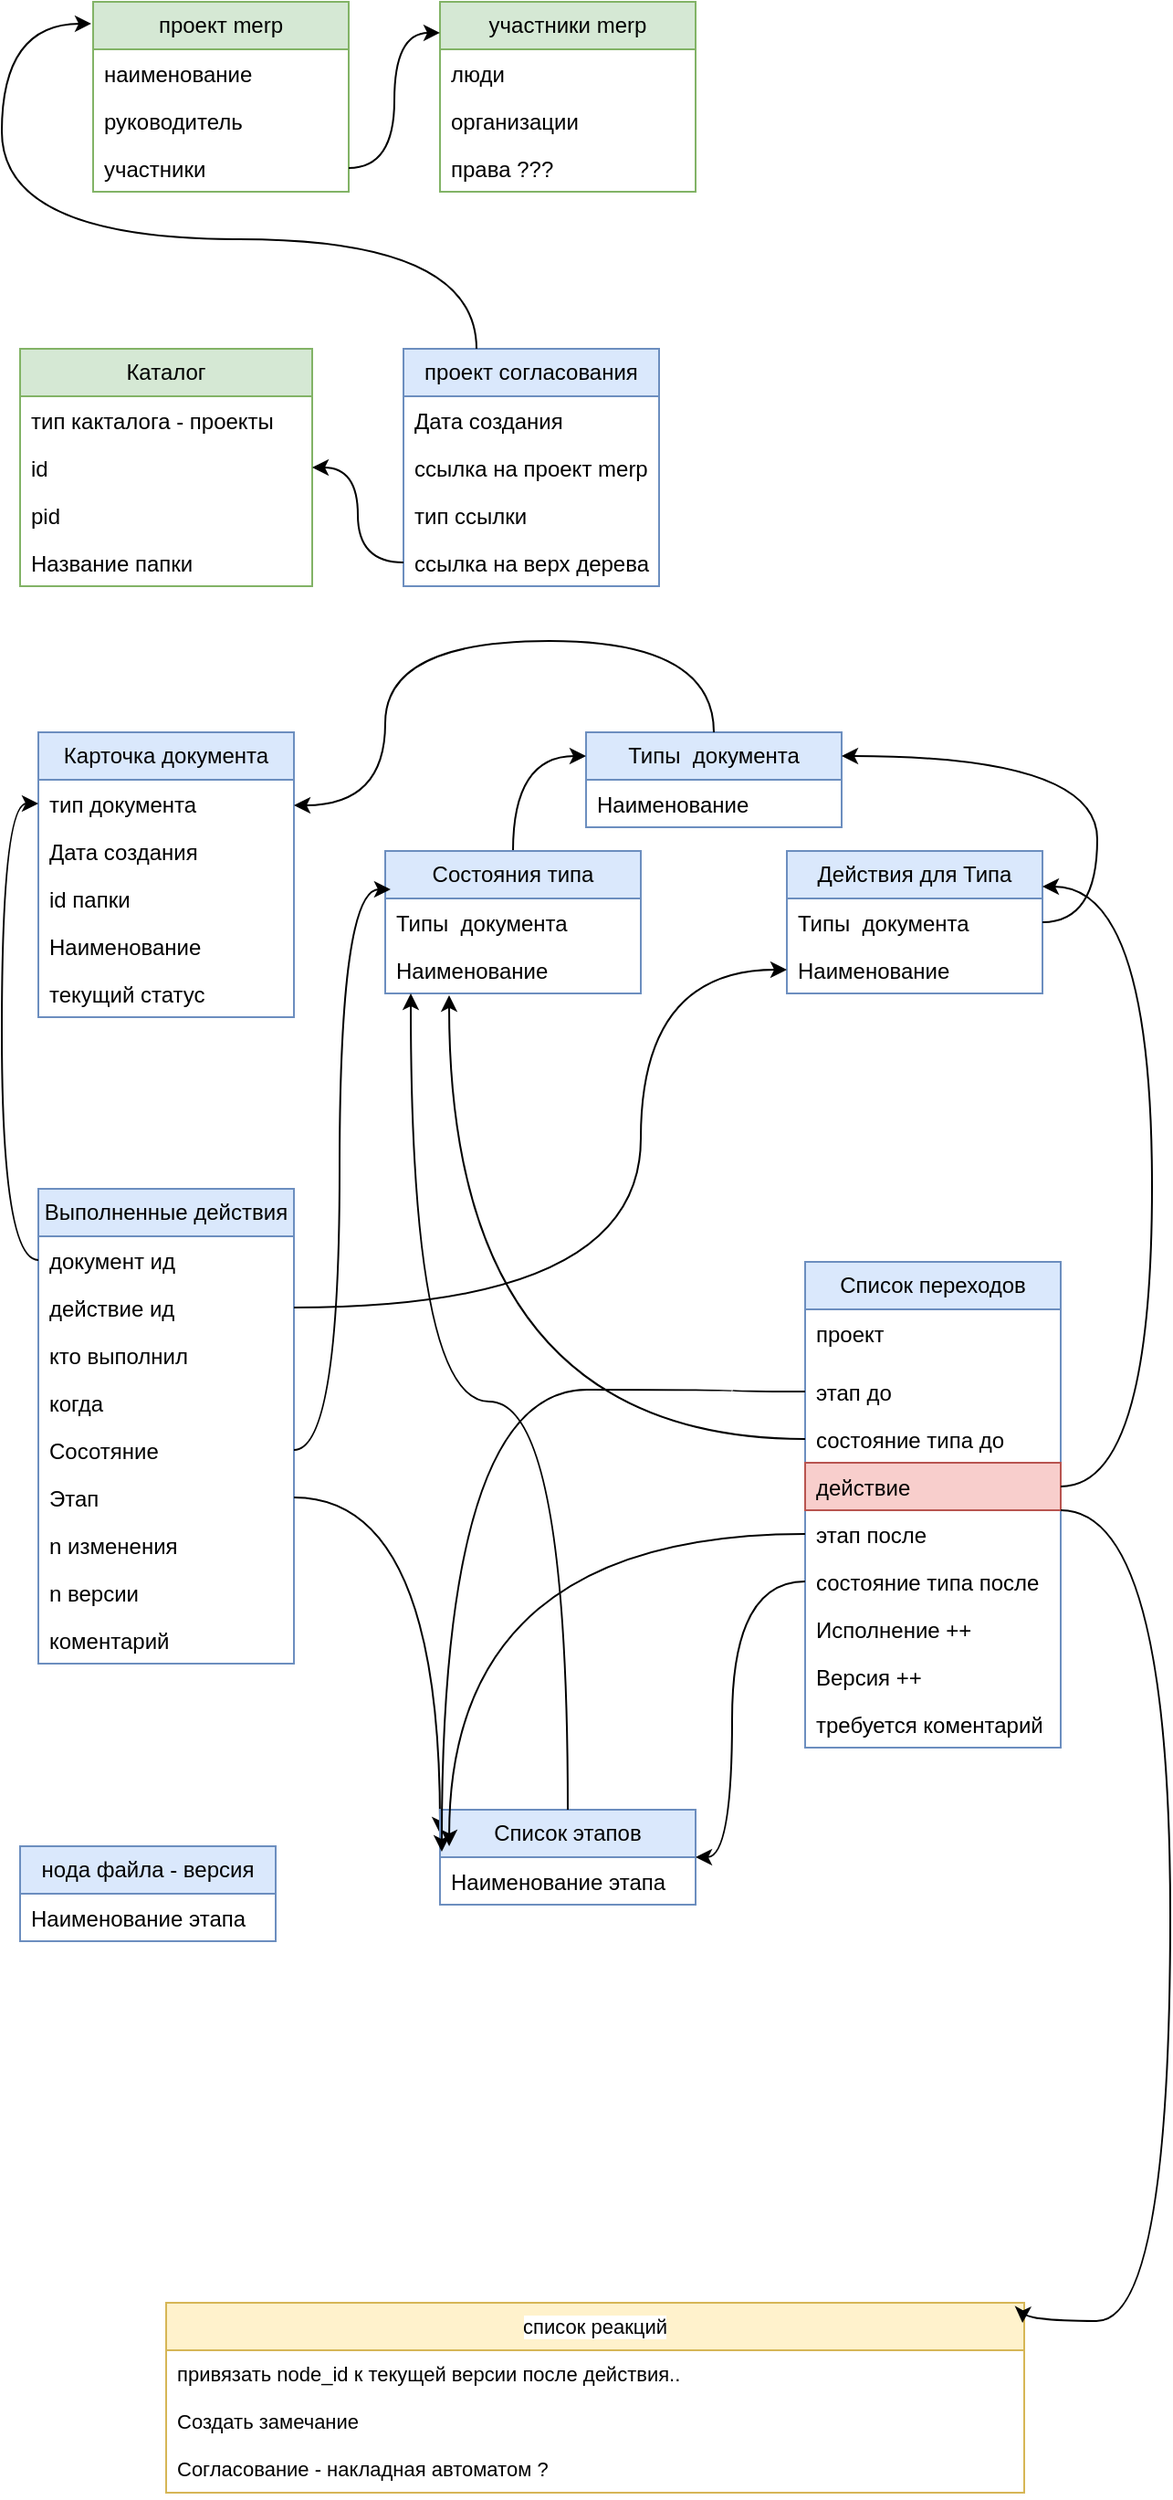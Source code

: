 <mxfile version="28.0.9">
  <diagram name="Страница — 1" id="qY-ceY6YsEqjKeT4OjQo">
    <mxGraphModel dx="706" dy="1591" grid="1" gridSize="10" guides="1" tooltips="1" connect="1" arrows="1" fold="1" page="1" pageScale="1" pageWidth="827" pageHeight="1169" math="0" shadow="0">
      <root>
        <mxCell id="0" />
        <mxCell id="1" parent="0" />
        <mxCell id="eh1QisMZtzwuEmrwzuFO-1" value="проект merp" style="swimlane;fontStyle=0;childLayout=stackLayout;horizontal=1;startSize=26;fillColor=#d5e8d4;horizontalStack=0;resizeParent=1;resizeParentMax=0;resizeLast=0;collapsible=1;marginBottom=0;whiteSpace=wrap;html=1;strokeColor=#82b366;" vertex="1" parent="1">
          <mxGeometry x="70" y="120" width="140" height="104" as="geometry" />
        </mxCell>
        <mxCell id="eh1QisMZtzwuEmrwzuFO-2" value="наименование" style="text;strokeColor=none;fillColor=none;align=left;verticalAlign=top;spacingLeft=4;spacingRight=4;overflow=hidden;rotatable=0;points=[[0,0.5],[1,0.5]];portConstraint=eastwest;whiteSpace=wrap;html=1;" vertex="1" parent="eh1QisMZtzwuEmrwzuFO-1">
          <mxGeometry y="26" width="140" height="26" as="geometry" />
        </mxCell>
        <mxCell id="eh1QisMZtzwuEmrwzuFO-3" value="руководитель" style="text;strokeColor=none;fillColor=none;align=left;verticalAlign=top;spacingLeft=4;spacingRight=4;overflow=hidden;rotatable=0;points=[[0,0.5],[1,0.5]];portConstraint=eastwest;whiteSpace=wrap;html=1;" vertex="1" parent="eh1QisMZtzwuEmrwzuFO-1">
          <mxGeometry y="52" width="140" height="26" as="geometry" />
        </mxCell>
        <mxCell id="eh1QisMZtzwuEmrwzuFO-4" value="&lt;div&gt;участники&lt;/div&gt;&lt;div&gt;&lt;br&gt;&lt;/div&gt;" style="text;strokeColor=none;fillColor=none;align=left;verticalAlign=top;spacingLeft=4;spacingRight=4;overflow=hidden;rotatable=0;points=[[0,0.5],[1,0.5]];portConstraint=eastwest;whiteSpace=wrap;html=1;" vertex="1" parent="eh1QisMZtzwuEmrwzuFO-1">
          <mxGeometry y="78" width="140" height="26" as="geometry" />
        </mxCell>
        <mxCell id="eh1QisMZtzwuEmrwzuFO-5" value="участники merp" style="swimlane;fontStyle=0;childLayout=stackLayout;horizontal=1;startSize=26;fillColor=#d5e8d4;horizontalStack=0;resizeParent=1;resizeParentMax=0;resizeLast=0;collapsible=1;marginBottom=0;whiteSpace=wrap;html=1;strokeColor=#82b366;" vertex="1" parent="1">
          <mxGeometry x="260" y="120" width="140" height="104" as="geometry" />
        </mxCell>
        <mxCell id="eh1QisMZtzwuEmrwzuFO-6" value="люди" style="text;strokeColor=none;fillColor=none;align=left;verticalAlign=top;spacingLeft=4;spacingRight=4;overflow=hidden;rotatable=0;points=[[0,0.5],[1,0.5]];portConstraint=eastwest;whiteSpace=wrap;html=1;" vertex="1" parent="eh1QisMZtzwuEmrwzuFO-5">
          <mxGeometry y="26" width="140" height="26" as="geometry" />
        </mxCell>
        <mxCell id="eh1QisMZtzwuEmrwzuFO-7" value="организации" style="text;strokeColor=none;fillColor=none;align=left;verticalAlign=top;spacingLeft=4;spacingRight=4;overflow=hidden;rotatable=0;points=[[0,0.5],[1,0.5]];portConstraint=eastwest;whiteSpace=wrap;html=1;" vertex="1" parent="eh1QisMZtzwuEmrwzuFO-5">
          <mxGeometry y="52" width="140" height="26" as="geometry" />
        </mxCell>
        <mxCell id="eh1QisMZtzwuEmrwzuFO-8" value="права ???" style="text;strokeColor=none;fillColor=none;align=left;verticalAlign=top;spacingLeft=4;spacingRight=4;overflow=hidden;rotatable=0;points=[[0,0.5],[1,0.5]];portConstraint=eastwest;whiteSpace=wrap;html=1;" vertex="1" parent="eh1QisMZtzwuEmrwzuFO-5">
          <mxGeometry y="78" width="140" height="26" as="geometry" />
        </mxCell>
        <mxCell id="eh1QisMZtzwuEmrwzuFO-9" style="edgeStyle=orthogonalEdgeStyle;rounded=0;orthogonalLoop=1;jettySize=auto;html=1;entryX=0;entryY=0.163;entryDx=0;entryDy=0;entryPerimeter=0;curved=1;" edge="1" parent="1" source="eh1QisMZtzwuEmrwzuFO-4" target="eh1QisMZtzwuEmrwzuFO-5">
          <mxGeometry relative="1" as="geometry" />
        </mxCell>
        <mxCell id="eh1QisMZtzwuEmrwzuFO-10" value="проект согласования" style="swimlane;fontStyle=0;childLayout=stackLayout;horizontal=1;startSize=26;fillColor=#dae8fc;horizontalStack=0;resizeParent=1;resizeParentMax=0;resizeLast=0;collapsible=1;marginBottom=0;whiteSpace=wrap;html=1;strokeColor=#6c8ebf;" vertex="1" parent="1">
          <mxGeometry x="240" y="310" width="140" height="130" as="geometry" />
        </mxCell>
        <mxCell id="eh1QisMZtzwuEmrwzuFO-11" value="Дата создания" style="text;strokeColor=none;fillColor=none;align=left;verticalAlign=top;spacingLeft=4;spacingRight=4;overflow=hidden;rotatable=0;points=[[0,0.5],[1,0.5]];portConstraint=eastwest;whiteSpace=wrap;html=1;" vertex="1" parent="eh1QisMZtzwuEmrwzuFO-10">
          <mxGeometry y="26" width="140" height="26" as="geometry" />
        </mxCell>
        <mxCell id="eh1QisMZtzwuEmrwzuFO-12" value="ссылка на проект merp" style="text;strokeColor=none;fillColor=none;align=left;verticalAlign=top;spacingLeft=4;spacingRight=4;overflow=hidden;rotatable=0;points=[[0,0.5],[1,0.5]];portConstraint=eastwest;whiteSpace=wrap;html=1;" vertex="1" parent="eh1QisMZtzwuEmrwzuFO-10">
          <mxGeometry y="52" width="140" height="26" as="geometry" />
        </mxCell>
        <mxCell id="eh1QisMZtzwuEmrwzuFO-13" value="тип ссылки" style="text;strokeColor=none;fillColor=none;align=left;verticalAlign=top;spacingLeft=4;spacingRight=4;overflow=hidden;rotatable=0;points=[[0,0.5],[1,0.5]];portConstraint=eastwest;whiteSpace=wrap;html=1;" vertex="1" parent="eh1QisMZtzwuEmrwzuFO-10">
          <mxGeometry y="78" width="140" height="26" as="geometry" />
        </mxCell>
        <mxCell id="eh1QisMZtzwuEmrwzuFO-20" value="ссылка на верх дерева" style="text;strokeColor=none;fillColor=none;align=left;verticalAlign=top;spacingLeft=4;spacingRight=4;overflow=hidden;rotatable=0;points=[[0,0.5],[1,0.5]];portConstraint=eastwest;whiteSpace=wrap;html=1;" vertex="1" parent="eh1QisMZtzwuEmrwzuFO-10">
          <mxGeometry y="104" width="140" height="26" as="geometry" />
        </mxCell>
        <mxCell id="eh1QisMZtzwuEmrwzuFO-14" style="edgeStyle=orthogonalEdgeStyle;shape=connector;curved=1;rounded=0;orthogonalLoop=1;jettySize=auto;html=1;entryX=-0.007;entryY=0.115;entryDx=0;entryDy=0;entryPerimeter=0;strokeColor=default;align=center;verticalAlign=middle;fontFamily=Helvetica;fontSize=11;fontColor=default;labelBackgroundColor=default;endArrow=classic;" edge="1" parent="1" source="eh1QisMZtzwuEmrwzuFO-10" target="eh1QisMZtzwuEmrwzuFO-1">
          <mxGeometry relative="1" as="geometry">
            <Array as="points">
              <mxPoint x="280" y="250" />
              <mxPoint x="20" y="250" />
              <mxPoint x="20" y="132" />
            </Array>
          </mxGeometry>
        </mxCell>
        <mxCell id="eh1QisMZtzwuEmrwzuFO-15" value="&lt;div&gt;Каталог&lt;/div&gt;" style="swimlane;fontStyle=0;childLayout=stackLayout;horizontal=1;startSize=26;fillColor=#d5e8d4;horizontalStack=0;resizeParent=1;resizeParentMax=0;resizeLast=0;collapsible=1;marginBottom=0;whiteSpace=wrap;html=1;strokeColor=#82b366;" vertex="1" parent="1">
          <mxGeometry x="30" y="310" width="160" height="130" as="geometry" />
        </mxCell>
        <mxCell id="eh1QisMZtzwuEmrwzuFO-16" value="тип какталога - проекты" style="text;strokeColor=none;fillColor=none;align=left;verticalAlign=top;spacingLeft=4;spacingRight=4;overflow=hidden;rotatable=0;points=[[0,0.5],[1,0.5]];portConstraint=eastwest;whiteSpace=wrap;html=1;" vertex="1" parent="eh1QisMZtzwuEmrwzuFO-15">
          <mxGeometry y="26" width="160" height="26" as="geometry" />
        </mxCell>
        <mxCell id="eh1QisMZtzwuEmrwzuFO-17" value="id" style="text;strokeColor=none;fillColor=none;align=left;verticalAlign=top;spacingLeft=4;spacingRight=4;overflow=hidden;rotatable=0;points=[[0,0.5],[1,0.5]];portConstraint=eastwest;whiteSpace=wrap;html=1;" vertex="1" parent="eh1QisMZtzwuEmrwzuFO-15">
          <mxGeometry y="52" width="160" height="26" as="geometry" />
        </mxCell>
        <mxCell id="eh1QisMZtzwuEmrwzuFO-18" value="pid" style="text;strokeColor=none;fillColor=none;align=left;verticalAlign=top;spacingLeft=4;spacingRight=4;overflow=hidden;rotatable=0;points=[[0,0.5],[1,0.5]];portConstraint=eastwest;whiteSpace=wrap;html=1;" vertex="1" parent="eh1QisMZtzwuEmrwzuFO-15">
          <mxGeometry y="78" width="160" height="26" as="geometry" />
        </mxCell>
        <mxCell id="eh1QisMZtzwuEmrwzuFO-19" value="Название папки" style="text;strokeColor=none;fillColor=none;align=left;verticalAlign=top;spacingLeft=4;spacingRight=4;overflow=hidden;rotatable=0;points=[[0,0.5],[1,0.5]];portConstraint=eastwest;whiteSpace=wrap;html=1;" vertex="1" parent="eh1QisMZtzwuEmrwzuFO-15">
          <mxGeometry y="104" width="160" height="26" as="geometry" />
        </mxCell>
        <mxCell id="eh1QisMZtzwuEmrwzuFO-21" style="edgeStyle=orthogonalEdgeStyle;shape=connector;curved=1;rounded=0;orthogonalLoop=1;jettySize=auto;html=1;strokeColor=default;align=center;verticalAlign=middle;fontFamily=Helvetica;fontSize=11;fontColor=default;labelBackgroundColor=default;endArrow=classic;" edge="1" parent="1" source="eh1QisMZtzwuEmrwzuFO-20" target="eh1QisMZtzwuEmrwzuFO-17">
          <mxGeometry relative="1" as="geometry" />
        </mxCell>
        <mxCell id="eh1QisMZtzwuEmrwzuFO-22" value="Карточка документа" style="swimlane;fontStyle=0;childLayout=stackLayout;horizontal=1;startSize=26;fillColor=#dae8fc;horizontalStack=0;resizeParent=1;resizeParentMax=0;resizeLast=0;collapsible=1;marginBottom=0;whiteSpace=wrap;html=1;strokeColor=#6c8ebf;" vertex="1" parent="1">
          <mxGeometry x="40" y="520" width="140" height="156" as="geometry" />
        </mxCell>
        <mxCell id="eh1QisMZtzwuEmrwzuFO-27" value="тип документа" style="text;strokeColor=none;fillColor=none;align=left;verticalAlign=top;spacingLeft=4;spacingRight=4;overflow=hidden;rotatable=0;points=[[0,0.5],[1,0.5]];portConstraint=eastwest;whiteSpace=wrap;html=1;" vertex="1" parent="eh1QisMZtzwuEmrwzuFO-22">
          <mxGeometry y="26" width="140" height="26" as="geometry" />
        </mxCell>
        <mxCell id="eh1QisMZtzwuEmrwzuFO-23" value="Дата создания" style="text;strokeColor=none;fillColor=none;align=left;verticalAlign=top;spacingLeft=4;spacingRight=4;overflow=hidden;rotatable=0;points=[[0,0.5],[1,0.5]];portConstraint=eastwest;whiteSpace=wrap;html=1;" vertex="1" parent="eh1QisMZtzwuEmrwzuFO-22">
          <mxGeometry y="52" width="140" height="26" as="geometry" />
        </mxCell>
        <mxCell id="eh1QisMZtzwuEmrwzuFO-24" value="id папки" style="text;strokeColor=none;fillColor=none;align=left;verticalAlign=top;spacingLeft=4;spacingRight=4;overflow=hidden;rotatable=0;points=[[0,0.5],[1,0.5]];portConstraint=eastwest;whiteSpace=wrap;html=1;" vertex="1" parent="eh1QisMZtzwuEmrwzuFO-22">
          <mxGeometry y="78" width="140" height="26" as="geometry" />
        </mxCell>
        <mxCell id="eh1QisMZtzwuEmrwzuFO-25" value="Наименование" style="text;strokeColor=none;fillColor=none;align=left;verticalAlign=top;spacingLeft=4;spacingRight=4;overflow=hidden;rotatable=0;points=[[0,0.5],[1,0.5]];portConstraint=eastwest;whiteSpace=wrap;html=1;" vertex="1" parent="eh1QisMZtzwuEmrwzuFO-22">
          <mxGeometry y="104" width="140" height="26" as="geometry" />
        </mxCell>
        <mxCell id="eh1QisMZtzwuEmrwzuFO-26" value="&lt;div&gt;текущий статус&lt;/div&gt;&lt;div&gt;&lt;br&gt;&lt;/div&gt;" style="text;strokeColor=none;fillColor=none;align=left;verticalAlign=top;spacingLeft=4;spacingRight=4;overflow=hidden;rotatable=0;points=[[0,0.5],[1,0.5]];portConstraint=eastwest;whiteSpace=wrap;html=1;" vertex="1" parent="eh1QisMZtzwuEmrwzuFO-22">
          <mxGeometry y="130" width="140" height="26" as="geometry" />
        </mxCell>
        <mxCell id="eh1QisMZtzwuEmrwzuFO-28" value="Типы&amp;nbsp; документа" style="swimlane;fontStyle=0;childLayout=stackLayout;horizontal=1;startSize=26;fillColor=#dae8fc;horizontalStack=0;resizeParent=1;resizeParentMax=0;resizeLast=0;collapsible=1;marginBottom=0;whiteSpace=wrap;html=1;strokeColor=#6c8ebf;" vertex="1" parent="1">
          <mxGeometry x="340" y="520" width="140" height="52" as="geometry" />
        </mxCell>
        <mxCell id="eh1QisMZtzwuEmrwzuFO-30" value="Наименование" style="text;strokeColor=none;fillColor=none;align=left;verticalAlign=top;spacingLeft=4;spacingRight=4;overflow=hidden;rotatable=0;points=[[0,0.5],[1,0.5]];portConstraint=eastwest;whiteSpace=wrap;html=1;" vertex="1" parent="eh1QisMZtzwuEmrwzuFO-28">
          <mxGeometry y="26" width="140" height="26" as="geometry" />
        </mxCell>
        <mxCell id="eh1QisMZtzwuEmrwzuFO-34" value="Действия для Типа" style="swimlane;fontStyle=0;childLayout=stackLayout;horizontal=1;startSize=26;fillColor=#dae8fc;horizontalStack=0;resizeParent=1;resizeParentMax=0;resizeLast=0;collapsible=1;marginBottom=0;whiteSpace=wrap;html=1;strokeColor=#6c8ebf;" vertex="1" parent="1">
          <mxGeometry x="450" y="585" width="140" height="78" as="geometry" />
        </mxCell>
        <mxCell id="eh1QisMZtzwuEmrwzuFO-35" value="Типы&amp;nbsp; документа" style="text;strokeColor=none;fillColor=none;align=left;verticalAlign=top;spacingLeft=4;spacingRight=4;overflow=hidden;rotatable=0;points=[[0,0.5],[1,0.5]];portConstraint=eastwest;whiteSpace=wrap;html=1;" vertex="1" parent="eh1QisMZtzwuEmrwzuFO-34">
          <mxGeometry y="26" width="140" height="26" as="geometry" />
        </mxCell>
        <mxCell id="eh1QisMZtzwuEmrwzuFO-36" value="Наименование" style="text;strokeColor=none;fillColor=none;align=left;verticalAlign=top;spacingLeft=4;spacingRight=4;overflow=hidden;rotatable=0;points=[[0,0.5],[1,0.5]];portConstraint=eastwest;whiteSpace=wrap;html=1;" vertex="1" parent="eh1QisMZtzwuEmrwzuFO-34">
          <mxGeometry y="52" width="140" height="26" as="geometry" />
        </mxCell>
        <mxCell id="eh1QisMZtzwuEmrwzuFO-37" style="edgeStyle=orthogonalEdgeStyle;shape=connector;curved=1;rounded=0;orthogonalLoop=1;jettySize=auto;html=1;entryX=1;entryY=0.25;entryDx=0;entryDy=0;strokeColor=default;align=center;verticalAlign=middle;fontFamily=Helvetica;fontSize=11;fontColor=default;labelBackgroundColor=default;endArrow=classic;" edge="1" parent="1" source="eh1QisMZtzwuEmrwzuFO-35" target="eh1QisMZtzwuEmrwzuFO-28">
          <mxGeometry relative="1" as="geometry">
            <Array as="points">
              <mxPoint x="620" y="624" />
              <mxPoint x="620" y="533" />
            </Array>
          </mxGeometry>
        </mxCell>
        <mxCell id="eh1QisMZtzwuEmrwzuFO-38" style="edgeStyle=orthogonalEdgeStyle;shape=connector;curved=1;rounded=0;orthogonalLoop=1;jettySize=auto;html=1;strokeColor=default;align=center;verticalAlign=middle;fontFamily=Helvetica;fontSize=11;fontColor=default;labelBackgroundColor=default;endArrow=classic;exitX=0.5;exitY=0;exitDx=0;exitDy=0;" edge="1" parent="1" source="eh1QisMZtzwuEmrwzuFO-28">
          <mxGeometry relative="1" as="geometry">
            <mxPoint x="180" y="560" as="targetPoint" />
            <Array as="points">
              <mxPoint x="410" y="470" />
              <mxPoint x="230" y="470" />
              <mxPoint x="230" y="560" />
            </Array>
          </mxGeometry>
        </mxCell>
        <mxCell id="eh1QisMZtzwuEmrwzuFO-39" value="список реакций" style="swimlane;fontStyle=0;childLayout=stackLayout;horizontal=1;startSize=26;fillColor=#fff2cc;horizontalStack=0;resizeParent=1;resizeParentMax=0;resizeLast=0;collapsible=1;marginBottom=0;whiteSpace=wrap;html=1;fontFamily=Helvetica;fontSize=11;labelBackgroundColor=default;strokeColor=#d6b656;" vertex="1" parent="1">
          <mxGeometry x="110" y="1380" width="470" height="104" as="geometry" />
        </mxCell>
        <mxCell id="eh1QisMZtzwuEmrwzuFO-40" value="привязать node_id к текущей версии после действия.." style="text;strokeColor=none;fillColor=none;align=left;verticalAlign=top;spacingLeft=4;spacingRight=4;overflow=hidden;rotatable=0;points=[[0,0.5],[1,0.5]];portConstraint=eastwest;whiteSpace=wrap;html=1;fontFamily=Helvetica;fontSize=11;fontColor=default;labelBackgroundColor=default;" vertex="1" parent="eh1QisMZtzwuEmrwzuFO-39">
          <mxGeometry y="26" width="470" height="26" as="geometry" />
        </mxCell>
        <mxCell id="eh1QisMZtzwuEmrwzuFO-41" value="Создать замечание" style="text;strokeColor=none;fillColor=none;align=left;verticalAlign=top;spacingLeft=4;spacingRight=4;overflow=hidden;rotatable=0;points=[[0,0.5],[1,0.5]];portConstraint=eastwest;whiteSpace=wrap;html=1;fontFamily=Helvetica;fontSize=11;fontColor=default;labelBackgroundColor=default;" vertex="1" parent="eh1QisMZtzwuEmrwzuFO-39">
          <mxGeometry y="52" width="470" height="26" as="geometry" />
        </mxCell>
        <mxCell id="eh1QisMZtzwuEmrwzuFO-42" value="Согласование - накладная автоматом ?" style="text;strokeColor=none;fillColor=none;align=left;verticalAlign=top;spacingLeft=4;spacingRight=4;overflow=hidden;rotatable=0;points=[[0,0.5],[1,0.5]];portConstraint=eastwest;whiteSpace=wrap;html=1;fontFamily=Helvetica;fontSize=11;fontColor=default;labelBackgroundColor=default;" vertex="1" parent="eh1QisMZtzwuEmrwzuFO-39">
          <mxGeometry y="78" width="470" height="26" as="geometry" />
        </mxCell>
        <mxCell id="eh1QisMZtzwuEmrwzuFO-43" value="Выполненные действия" style="swimlane;fontStyle=0;childLayout=stackLayout;horizontal=1;startSize=26;fillColor=#dae8fc;horizontalStack=0;resizeParent=1;resizeParentMax=0;resizeLast=0;collapsible=1;marginBottom=0;whiteSpace=wrap;html=1;strokeColor=#6c8ebf;" vertex="1" parent="1">
          <mxGeometry x="40" y="770" width="140" height="260" as="geometry" />
        </mxCell>
        <mxCell id="eh1QisMZtzwuEmrwzuFO-44" value="документ ид" style="text;strokeColor=none;fillColor=none;align=left;verticalAlign=top;spacingLeft=4;spacingRight=4;overflow=hidden;rotatable=0;points=[[0,0.5],[1,0.5]];portConstraint=eastwest;whiteSpace=wrap;html=1;" vertex="1" parent="eh1QisMZtzwuEmrwzuFO-43">
          <mxGeometry y="26" width="140" height="26" as="geometry" />
        </mxCell>
        <mxCell id="eh1QisMZtzwuEmrwzuFO-45" value="действие ид" style="text;strokeColor=none;fillColor=none;align=left;verticalAlign=top;spacingLeft=4;spacingRight=4;overflow=hidden;rotatable=0;points=[[0,0.5],[1,0.5]];portConstraint=eastwest;whiteSpace=wrap;html=1;" vertex="1" parent="eh1QisMZtzwuEmrwzuFO-43">
          <mxGeometry y="52" width="140" height="26" as="geometry" />
        </mxCell>
        <mxCell id="eh1QisMZtzwuEmrwzuFO-46" value="кто выполнил" style="text;strokeColor=none;fillColor=none;align=left;verticalAlign=top;spacingLeft=4;spacingRight=4;overflow=hidden;rotatable=0;points=[[0,0.5],[1,0.5]];portConstraint=eastwest;whiteSpace=wrap;html=1;" vertex="1" parent="eh1QisMZtzwuEmrwzuFO-43">
          <mxGeometry y="78" width="140" height="26" as="geometry" />
        </mxCell>
        <mxCell id="eh1QisMZtzwuEmrwzuFO-47" value="когда" style="text;strokeColor=none;fillColor=none;align=left;verticalAlign=top;spacingLeft=4;spacingRight=4;overflow=hidden;rotatable=0;points=[[0,0.5],[1,0.5]];portConstraint=eastwest;whiteSpace=wrap;html=1;" vertex="1" parent="eh1QisMZtzwuEmrwzuFO-43">
          <mxGeometry y="104" width="140" height="26" as="geometry" />
        </mxCell>
        <mxCell id="eh1QisMZtzwuEmrwzuFO-50" value="Сосотяние" style="text;strokeColor=none;fillColor=none;align=left;verticalAlign=top;spacingLeft=4;spacingRight=4;overflow=hidden;rotatable=0;points=[[0,0.5],[1,0.5]];portConstraint=eastwest;whiteSpace=wrap;html=1;" vertex="1" parent="eh1QisMZtzwuEmrwzuFO-43">
          <mxGeometry y="130" width="140" height="26" as="geometry" />
        </mxCell>
        <mxCell id="eh1QisMZtzwuEmrwzuFO-51" value="Этап" style="text;strokeColor=none;fillColor=none;align=left;verticalAlign=top;spacingLeft=4;spacingRight=4;overflow=hidden;rotatable=0;points=[[0,0.5],[1,0.5]];portConstraint=eastwest;whiteSpace=wrap;html=1;" vertex="1" parent="eh1QisMZtzwuEmrwzuFO-43">
          <mxGeometry y="156" width="140" height="26" as="geometry" />
        </mxCell>
        <mxCell id="eh1QisMZtzwuEmrwzuFO-49" value="&lt;div&gt;n изменения&lt;/div&gt;&lt;div&gt;&lt;br&gt;&lt;/div&gt;" style="text;strokeColor=none;fillColor=none;align=left;verticalAlign=top;spacingLeft=4;spacingRight=4;overflow=hidden;rotatable=0;points=[[0,0.5],[1,0.5]];portConstraint=eastwest;whiteSpace=wrap;html=1;" vertex="1" parent="eh1QisMZtzwuEmrwzuFO-43">
          <mxGeometry y="182" width="140" height="26" as="geometry" />
        </mxCell>
        <mxCell id="eh1QisMZtzwuEmrwzuFO-52" value="&lt;div&gt;n версии&lt;/div&gt;&lt;div&gt;&lt;br&gt;&lt;/div&gt;" style="text;strokeColor=none;fillColor=none;align=left;verticalAlign=top;spacingLeft=4;spacingRight=4;overflow=hidden;rotatable=0;points=[[0,0.5],[1,0.5]];portConstraint=eastwest;whiteSpace=wrap;html=1;" vertex="1" parent="eh1QisMZtzwuEmrwzuFO-43">
          <mxGeometry y="208" width="140" height="26" as="geometry" />
        </mxCell>
        <mxCell id="eh1QisMZtzwuEmrwzuFO-83" value="коментарий" style="text;strokeColor=none;fillColor=none;align=left;verticalAlign=top;spacingLeft=4;spacingRight=4;overflow=hidden;rotatable=0;points=[[0,0.5],[1,0.5]];portConstraint=eastwest;whiteSpace=wrap;html=1;" vertex="1" parent="eh1QisMZtzwuEmrwzuFO-43">
          <mxGeometry y="234" width="140" height="26" as="geometry" />
        </mxCell>
        <mxCell id="eh1QisMZtzwuEmrwzuFO-48" style="edgeStyle=orthogonalEdgeStyle;shape=connector;curved=1;rounded=0;orthogonalLoop=1;jettySize=auto;html=1;entryX=0;entryY=0.5;entryDx=0;entryDy=0;strokeColor=default;align=center;verticalAlign=middle;fontFamily=Helvetica;fontSize=11;fontColor=default;labelBackgroundColor=default;endArrow=classic;" edge="1" parent="1" source="eh1QisMZtzwuEmrwzuFO-44" target="eh1QisMZtzwuEmrwzuFO-27">
          <mxGeometry relative="1" as="geometry" />
        </mxCell>
        <mxCell id="eh1QisMZtzwuEmrwzuFO-58" style="edgeStyle=orthogonalEdgeStyle;shape=connector;curved=1;rounded=0;orthogonalLoop=1;jettySize=auto;html=1;entryX=0;entryY=0.25;entryDx=0;entryDy=0;strokeColor=default;align=center;verticalAlign=middle;fontFamily=Helvetica;fontSize=11;fontColor=default;labelBackgroundColor=default;endArrow=classic;" edge="1" parent="1" source="eh1QisMZtzwuEmrwzuFO-55" target="eh1QisMZtzwuEmrwzuFO-28">
          <mxGeometry relative="1" as="geometry" />
        </mxCell>
        <mxCell id="eh1QisMZtzwuEmrwzuFO-55" value="&lt;div&gt;Состояния типа&lt;/div&gt;" style="swimlane;fontStyle=0;childLayout=stackLayout;horizontal=1;startSize=26;fillColor=#dae8fc;horizontalStack=0;resizeParent=1;resizeParentMax=0;resizeLast=0;collapsible=1;marginBottom=0;whiteSpace=wrap;html=1;strokeColor=#6c8ebf;" vertex="1" parent="1">
          <mxGeometry x="230" y="585" width="140" height="78" as="geometry" />
        </mxCell>
        <mxCell id="eh1QisMZtzwuEmrwzuFO-56" value="Типы&amp;nbsp; документа" style="text;strokeColor=none;fillColor=none;align=left;verticalAlign=top;spacingLeft=4;spacingRight=4;overflow=hidden;rotatable=0;points=[[0,0.5],[1,0.5]];portConstraint=eastwest;whiteSpace=wrap;html=1;" vertex="1" parent="eh1QisMZtzwuEmrwzuFO-55">
          <mxGeometry y="26" width="140" height="26" as="geometry" />
        </mxCell>
        <mxCell id="eh1QisMZtzwuEmrwzuFO-57" value="Наименование" style="text;strokeColor=none;fillColor=none;align=left;verticalAlign=top;spacingLeft=4;spacingRight=4;overflow=hidden;rotatable=0;points=[[0,0.5],[1,0.5]];portConstraint=eastwest;whiteSpace=wrap;html=1;" vertex="1" parent="eh1QisMZtzwuEmrwzuFO-55">
          <mxGeometry y="52" width="140" height="26" as="geometry" />
        </mxCell>
        <mxCell id="eh1QisMZtzwuEmrwzuFO-61" style="edgeStyle=orthogonalEdgeStyle;shape=connector;curved=1;rounded=0;orthogonalLoop=1;jettySize=auto;html=1;entryX=0.021;entryY=-0.192;entryDx=0;entryDy=0;entryPerimeter=0;strokeColor=default;align=center;verticalAlign=middle;fontFamily=Helvetica;fontSize=11;fontColor=default;labelBackgroundColor=default;endArrow=classic;" edge="1" parent="1" source="eh1QisMZtzwuEmrwzuFO-50" target="eh1QisMZtzwuEmrwzuFO-56">
          <mxGeometry relative="1" as="geometry" />
        </mxCell>
        <mxCell id="eh1QisMZtzwuEmrwzuFO-62" style="edgeStyle=orthogonalEdgeStyle;shape=connector;curved=1;rounded=0;orthogonalLoop=1;jettySize=auto;html=1;entryX=0;entryY=0.25;entryDx=0;entryDy=0;strokeColor=default;align=center;verticalAlign=middle;fontFamily=Helvetica;fontSize=11;fontColor=default;labelBackgroundColor=default;endArrow=classic;" edge="1" parent="1" source="eh1QisMZtzwuEmrwzuFO-51" target="eh1QisMZtzwuEmrwzuFO-53">
          <mxGeometry relative="1" as="geometry">
            <Array as="points">
              <mxPoint x="260" y="939" />
            </Array>
          </mxGeometry>
        </mxCell>
        <mxCell id="eh1QisMZtzwuEmrwzuFO-63" style="edgeStyle=orthogonalEdgeStyle;shape=connector;curved=1;rounded=0;orthogonalLoop=1;jettySize=auto;html=1;entryX=0;entryY=0.5;entryDx=0;entryDy=0;strokeColor=default;align=center;verticalAlign=middle;fontFamily=Helvetica;fontSize=11;fontColor=default;labelBackgroundColor=default;endArrow=classic;" edge="1" parent="1" source="eh1QisMZtzwuEmrwzuFO-45" target="eh1QisMZtzwuEmrwzuFO-36">
          <mxGeometry relative="1" as="geometry">
            <Array as="points">
              <mxPoint x="370" y="835" />
              <mxPoint x="370" y="650" />
            </Array>
          </mxGeometry>
        </mxCell>
        <mxCell id="eh1QisMZtzwuEmrwzuFO-64" value="Список переходов" style="swimlane;fontStyle=0;childLayout=stackLayout;horizontal=1;startSize=26;fillColor=#dae8fc;horizontalStack=0;resizeParent=1;resizeParentMax=0;resizeLast=0;collapsible=1;marginBottom=0;whiteSpace=wrap;html=1;strokeColor=#6c8ebf;" vertex="1" parent="1">
          <mxGeometry x="460" y="810" width="140" height="266" as="geometry" />
        </mxCell>
        <mxCell id="eh1QisMZtzwuEmrwzuFO-65" value="проект" style="text;strokeColor=none;fillColor=none;align=left;verticalAlign=top;spacingLeft=4;spacingRight=4;overflow=hidden;rotatable=0;points=[[0,0.5],[1,0.5]];portConstraint=eastwest;whiteSpace=wrap;html=1;" vertex="1" parent="eh1QisMZtzwuEmrwzuFO-64">
          <mxGeometry y="26" width="140" height="32" as="geometry" />
        </mxCell>
        <mxCell id="eh1QisMZtzwuEmrwzuFO-67" value="этап до" style="text;strokeColor=none;fillColor=none;align=left;verticalAlign=top;spacingLeft=4;spacingRight=4;overflow=hidden;rotatable=0;points=[[0,0.5],[1,0.5]];portConstraint=eastwest;whiteSpace=wrap;html=1;" vertex="1" parent="eh1QisMZtzwuEmrwzuFO-64">
          <mxGeometry y="58" width="140" height="26" as="geometry" />
        </mxCell>
        <mxCell id="eh1QisMZtzwuEmrwzuFO-70" value="состояние типа до" style="text;strokeColor=none;fillColor=none;align=left;verticalAlign=top;spacingLeft=4;spacingRight=4;overflow=hidden;rotatable=0;points=[[0,0.5],[1,0.5]];portConstraint=eastwest;whiteSpace=wrap;html=1;" vertex="1" parent="eh1QisMZtzwuEmrwzuFO-64">
          <mxGeometry y="84" width="140" height="26" as="geometry" />
        </mxCell>
        <mxCell id="eh1QisMZtzwuEmrwzuFO-69" value="действие" style="text;strokeColor=#b85450;fillColor=#f8cecc;align=left;verticalAlign=top;spacingLeft=4;spacingRight=4;overflow=hidden;rotatable=0;points=[[0,0.5],[1,0.5]];portConstraint=eastwest;whiteSpace=wrap;html=1;" vertex="1" parent="eh1QisMZtzwuEmrwzuFO-64">
          <mxGeometry y="110" width="140" height="26" as="geometry" />
        </mxCell>
        <mxCell id="eh1QisMZtzwuEmrwzuFO-68" value="этап после" style="text;strokeColor=none;fillColor=none;align=left;verticalAlign=top;spacingLeft=4;spacingRight=4;overflow=hidden;rotatable=0;points=[[0,0.5],[1,0.5]];portConstraint=eastwest;whiteSpace=wrap;html=1;" vertex="1" parent="eh1QisMZtzwuEmrwzuFO-64">
          <mxGeometry y="136" width="140" height="26" as="geometry" />
        </mxCell>
        <mxCell id="eh1QisMZtzwuEmrwzuFO-71" value="состояние типа после" style="text;strokeColor=none;fillColor=none;align=left;verticalAlign=top;spacingLeft=4;spacingRight=4;overflow=hidden;rotatable=0;points=[[0,0.5],[1,0.5]];portConstraint=eastwest;whiteSpace=wrap;html=1;" vertex="1" parent="eh1QisMZtzwuEmrwzuFO-64">
          <mxGeometry y="162" width="140" height="26" as="geometry" />
        </mxCell>
        <mxCell id="eh1QisMZtzwuEmrwzuFO-79" value="Исполнение ++" style="text;strokeColor=none;fillColor=none;align=left;verticalAlign=top;spacingLeft=4;spacingRight=4;overflow=hidden;rotatable=0;points=[[0,0.5],[1,0.5]];portConstraint=eastwest;whiteSpace=wrap;html=1;" vertex="1" parent="eh1QisMZtzwuEmrwzuFO-64">
          <mxGeometry y="188" width="140" height="26" as="geometry" />
        </mxCell>
        <mxCell id="eh1QisMZtzwuEmrwzuFO-80" value="Версия ++" style="text;strokeColor=none;fillColor=none;align=left;verticalAlign=top;spacingLeft=4;spacingRight=4;overflow=hidden;rotatable=0;points=[[0,0.5],[1,0.5]];portConstraint=eastwest;whiteSpace=wrap;html=1;" vertex="1" parent="eh1QisMZtzwuEmrwzuFO-64">
          <mxGeometry y="214" width="140" height="26" as="geometry" />
        </mxCell>
        <mxCell id="eh1QisMZtzwuEmrwzuFO-84" value="&lt;div&gt;требуется коментарий&lt;/div&gt;&lt;div&gt;&lt;br&gt;&lt;/div&gt;" style="text;strokeColor=none;fillColor=none;align=left;verticalAlign=top;spacingLeft=4;spacingRight=4;overflow=hidden;rotatable=0;points=[[0,0.5],[1,0.5]];portConstraint=eastwest;whiteSpace=wrap;html=1;" vertex="1" parent="eh1QisMZtzwuEmrwzuFO-64">
          <mxGeometry y="240" width="140" height="26" as="geometry" />
        </mxCell>
        <mxCell id="eh1QisMZtzwuEmrwzuFO-72" style="edgeStyle=orthogonalEdgeStyle;shape=connector;curved=1;rounded=0;orthogonalLoop=1;jettySize=auto;html=1;entryX=1;entryY=0.25;entryDx=0;entryDy=0;strokeColor=default;align=center;verticalAlign=middle;fontFamily=Helvetica;fontSize=11;fontColor=default;labelBackgroundColor=default;endArrow=classic;" edge="1" parent="1" source="eh1QisMZtzwuEmrwzuFO-69" target="eh1QisMZtzwuEmrwzuFO-34">
          <mxGeometry relative="1" as="geometry">
            <Array as="points">
              <mxPoint x="650" y="933" />
              <mxPoint x="650" y="605" />
            </Array>
          </mxGeometry>
        </mxCell>
        <mxCell id="eh1QisMZtzwuEmrwzuFO-53" value="Список этапов" style="swimlane;fontStyle=0;childLayout=stackLayout;horizontal=1;startSize=26;fillColor=#dae8fc;horizontalStack=0;resizeParent=1;resizeParentMax=0;resizeLast=0;collapsible=1;marginBottom=0;whiteSpace=wrap;html=1;strokeColor=#6c8ebf;" vertex="1" parent="1">
          <mxGeometry x="260" y="1110" width="140" height="52" as="geometry" />
        </mxCell>
        <mxCell id="eh1QisMZtzwuEmrwzuFO-54" value="Наименование этапа" style="text;strokeColor=none;fillColor=none;align=left;verticalAlign=top;spacingLeft=4;spacingRight=4;overflow=hidden;rotatable=0;points=[[0,0.5],[1,0.5]];portConstraint=eastwest;whiteSpace=wrap;html=1;" vertex="1" parent="eh1QisMZtzwuEmrwzuFO-53">
          <mxGeometry y="26" width="140" height="26" as="geometry" />
        </mxCell>
        <mxCell id="eh1QisMZtzwuEmrwzuFO-73" style="edgeStyle=orthogonalEdgeStyle;shape=connector;curved=1;rounded=0;orthogonalLoop=1;jettySize=auto;html=1;entryX=0.007;entryY=-0.115;entryDx=0;entryDy=0;entryPerimeter=0;strokeColor=default;align=center;verticalAlign=middle;fontFamily=Helvetica;fontSize=11;fontColor=default;labelBackgroundColor=default;endArrow=classic;" edge="1" parent="1" source="eh1QisMZtzwuEmrwzuFO-67" target="eh1QisMZtzwuEmrwzuFO-54">
          <mxGeometry relative="1" as="geometry">
            <Array as="points">
              <mxPoint x="420" y="881" />
              <mxPoint x="420" y="880" />
              <mxPoint x="261" y="880" />
            </Array>
          </mxGeometry>
        </mxCell>
        <mxCell id="eh1QisMZtzwuEmrwzuFO-74" style="edgeStyle=orthogonalEdgeStyle;shape=connector;curved=1;rounded=0;orthogonalLoop=1;jettySize=auto;html=1;entryX=0.036;entryY=-0.231;entryDx=0;entryDy=0;entryPerimeter=0;strokeColor=default;align=center;verticalAlign=middle;fontFamily=Helvetica;fontSize=11;fontColor=default;labelBackgroundColor=default;endArrow=classic;" edge="1" parent="1" source="eh1QisMZtzwuEmrwzuFO-68" target="eh1QisMZtzwuEmrwzuFO-54">
          <mxGeometry relative="1" as="geometry">
            <Array as="points">
              <mxPoint x="265" y="959" />
            </Array>
          </mxGeometry>
        </mxCell>
        <mxCell id="eh1QisMZtzwuEmrwzuFO-77" value="" style="edgeStyle=orthogonalEdgeStyle;shape=connector;curved=1;rounded=0;orthogonalLoop=1;jettySize=auto;html=1;strokeColor=default;align=center;verticalAlign=middle;fontFamily=Helvetica;fontSize=11;fontColor=default;labelBackgroundColor=default;endArrow=classic;exitX=0;exitY=0.5;exitDx=0;exitDy=0;" edge="1" parent="1" source="eh1QisMZtzwuEmrwzuFO-71" target="eh1QisMZtzwuEmrwzuFO-53">
          <mxGeometry relative="1" as="geometry">
            <mxPoint x="710" y="1490" as="targetPoint" />
            <mxPoint x="920" y="1795" as="sourcePoint" />
            <Array as="points">
              <mxPoint x="420" y="985" />
              <mxPoint x="420" y="1136" />
            </Array>
          </mxGeometry>
        </mxCell>
        <mxCell id="eh1QisMZtzwuEmrwzuFO-75" style="edgeStyle=orthogonalEdgeStyle;shape=connector;curved=1;rounded=0;orthogonalLoop=1;jettySize=auto;html=1;strokeColor=default;align=center;verticalAlign=middle;fontFamily=Helvetica;fontSize=11;fontColor=default;labelBackgroundColor=default;endArrow=classic;entryX=0.25;entryY=1.038;entryDx=0;entryDy=0;entryPerimeter=0;" edge="1" parent="1" source="eh1QisMZtzwuEmrwzuFO-70" target="eh1QisMZtzwuEmrwzuFO-57">
          <mxGeometry relative="1" as="geometry">
            <mxPoint x="260" y="670" as="targetPoint" />
          </mxGeometry>
        </mxCell>
        <mxCell id="eh1QisMZtzwuEmrwzuFO-76" style="edgeStyle=orthogonalEdgeStyle;shape=connector;curved=1;rounded=0;orthogonalLoop=1;jettySize=auto;html=1;strokeColor=default;align=center;verticalAlign=middle;fontFamily=Helvetica;fontSize=11;fontColor=default;labelBackgroundColor=default;endArrow=classic;entryX=0.1;entryY=1;entryDx=0;entryDy=0;entryPerimeter=0;" edge="1" parent="1" source="eh1QisMZtzwuEmrwzuFO-53" target="eh1QisMZtzwuEmrwzuFO-57">
          <mxGeometry relative="1" as="geometry">
            <mxPoint x="250" y="680" as="targetPoint" />
          </mxGeometry>
        </mxCell>
        <mxCell id="eh1QisMZtzwuEmrwzuFO-78" style="edgeStyle=orthogonalEdgeStyle;shape=connector;curved=1;rounded=0;orthogonalLoop=1;jettySize=auto;html=1;entryX=0.998;entryY=0.106;entryDx=0;entryDy=0;entryPerimeter=0;strokeColor=default;align=center;verticalAlign=middle;fontFamily=Helvetica;fontSize=11;fontColor=default;labelBackgroundColor=default;endArrow=classic;exitX=1;exitY=0;exitDx=0;exitDy=0;exitPerimeter=0;" edge="1" parent="1" source="eh1QisMZtzwuEmrwzuFO-68" target="eh1QisMZtzwuEmrwzuFO-39">
          <mxGeometry relative="1" as="geometry">
            <Array as="points">
              <mxPoint x="660" y="946" />
              <mxPoint x="660" y="1390" />
            </Array>
          </mxGeometry>
        </mxCell>
        <mxCell id="eh1QisMZtzwuEmrwzuFO-81" value="нода файла - версия" style="swimlane;fontStyle=0;childLayout=stackLayout;horizontal=1;startSize=26;fillColor=#dae8fc;horizontalStack=0;resizeParent=1;resizeParentMax=0;resizeLast=0;collapsible=1;marginBottom=0;whiteSpace=wrap;html=1;strokeColor=#6c8ebf;" vertex="1" parent="1">
          <mxGeometry x="30" y="1130" width="140" height="52" as="geometry" />
        </mxCell>
        <mxCell id="eh1QisMZtzwuEmrwzuFO-82" value="Наименование этапа" style="text;strokeColor=none;fillColor=none;align=left;verticalAlign=top;spacingLeft=4;spacingRight=4;overflow=hidden;rotatable=0;points=[[0,0.5],[1,0.5]];portConstraint=eastwest;whiteSpace=wrap;html=1;" vertex="1" parent="eh1QisMZtzwuEmrwzuFO-81">
          <mxGeometry y="26" width="140" height="26" as="geometry" />
        </mxCell>
      </root>
    </mxGraphModel>
  </diagram>
</mxfile>

